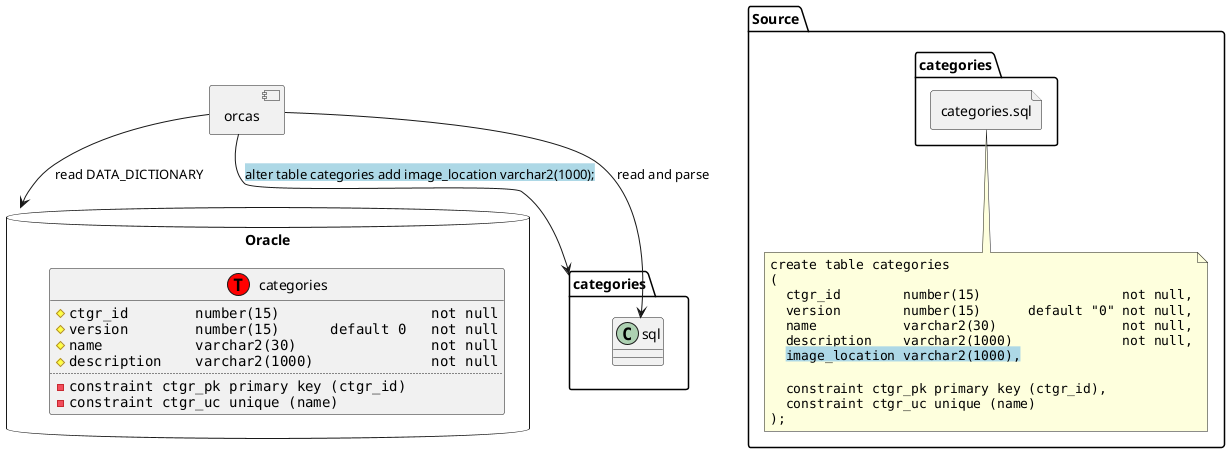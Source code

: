 @startuml

allowmixing

skinparam backgroundcolor transparent

folder Source {
  file categories.sql

  note bottom of categories.sql
    ""create table categories""
    ""(""
    ""  ctgr_id        number(15)                  not null,""
    ""  version        number(15)      default "0" not null,""
    ""  name           varchar2(30)                not null,""
    ""  description    varchar2(1000)              not null,""
    ""  <back:LightBlue>image_location varchar2(1000),</back> ""
    """"
    ""  constraint ctgr_pk primary key (ctgr_id),""
    ""  constraint ctgr_uc unique (name)""
    "");""
  end note
}

database Oracle {
  class categories << (T,red) >> {
    #""ctgr_id        number(15)                  not null""
    #""version        number(15)      default 0   not null""
    #""name           varchar2(30)                not null""
    #""description    varchar2(1000)              not null""
    ..
    -""constraint ctgr_pk primary key (ctgr_id)""
    -""constraint ctgr_uc unique (name)""
  }
}

component orcas

orcas --> Oracle: read DATA_DICTIONARY

orcas --> categories.sql: read and parse

orcas --> categories: <back:LightBlue>alter table categories add image_location varchar2(1000);</back>

@enduml

